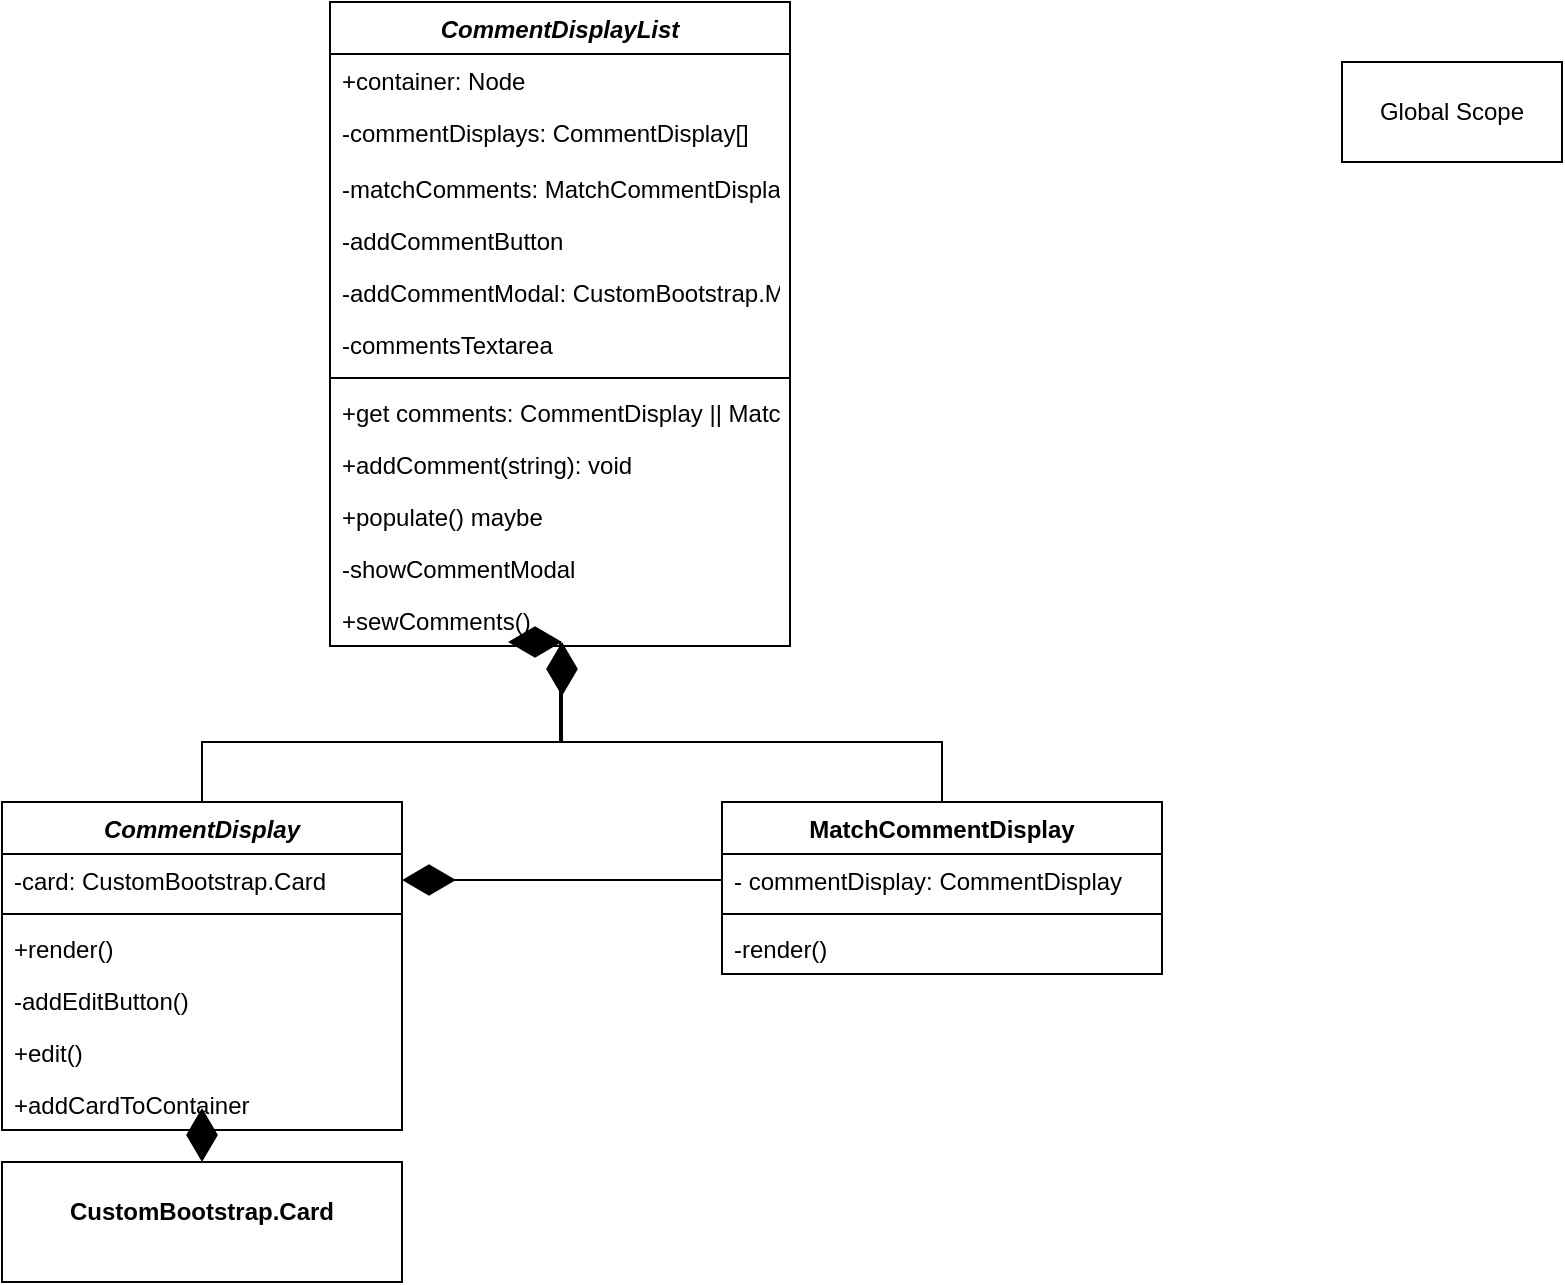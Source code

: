<mxfile version="21.0.6" type="github">
  <diagram id="C5RBs43oDa-KdzZeNtuy" name="Page-1">
    <mxGraphModel dx="1706" dy="880" grid="1" gridSize="10" guides="1" tooltips="1" connect="1" arrows="1" fold="1" page="1" pageScale="1" pageWidth="827" pageHeight="1169" math="0" shadow="0">
      <root>
        <mxCell id="WIyWlLk6GJQsqaUBKTNV-0" />
        <mxCell id="WIyWlLk6GJQsqaUBKTNV-1" parent="WIyWlLk6GJQsqaUBKTNV-0" />
        <mxCell id="zkfFHV4jXpPFQw0GAbJ--0" value="CommentDisplayList" style="swimlane;fontStyle=3;align=center;verticalAlign=top;childLayout=stackLayout;horizontal=1;startSize=26;horizontalStack=0;resizeParent=1;resizeLast=0;collapsible=1;marginBottom=0;rounded=0;shadow=0;strokeWidth=1;" parent="WIyWlLk6GJQsqaUBKTNV-1" vertex="1">
          <mxGeometry x="184" y="70" width="230" height="322" as="geometry">
            <mxRectangle x="230" y="140" width="160" height="26" as="alternateBounds" />
          </mxGeometry>
        </mxCell>
        <mxCell id="zkfFHV4jXpPFQw0GAbJ--1" value="+container: Node" style="text;align=left;verticalAlign=top;spacingLeft=4;spacingRight=4;overflow=hidden;rotatable=0;points=[[0,0.5],[1,0.5]];portConstraint=eastwest;" parent="zkfFHV4jXpPFQw0GAbJ--0" vertex="1">
          <mxGeometry y="26" width="230" height="26" as="geometry" />
        </mxCell>
        <mxCell id="zkfFHV4jXpPFQw0GAbJ--2" value="-commentDisplays: CommentDisplay[]" style="text;align=left;verticalAlign=top;spacingLeft=4;spacingRight=4;overflow=hidden;rotatable=0;points=[[0,0.5],[1,0.5]];portConstraint=eastwest;rounded=0;shadow=0;html=0;" parent="zkfFHV4jXpPFQw0GAbJ--0" vertex="1">
          <mxGeometry y="52" width="230" height="28" as="geometry" />
        </mxCell>
        <mxCell id="zkfFHV4jXpPFQw0GAbJ--3" value="-matchComments: MatchCommentDisplay[]&#xa;" style="text;align=left;verticalAlign=top;spacingLeft=4;spacingRight=4;overflow=hidden;rotatable=0;points=[[0,0.5],[1,0.5]];portConstraint=eastwest;rounded=0;shadow=0;html=0;" parent="zkfFHV4jXpPFQw0GAbJ--0" vertex="1">
          <mxGeometry y="80" width="230" height="26" as="geometry" />
        </mxCell>
        <mxCell id="m0lXWFkgIAMk7_Un_a88-13" value="-addCommentButton" style="text;align=left;verticalAlign=top;spacingLeft=4;spacingRight=4;overflow=hidden;rotatable=0;points=[[0,0.5],[1,0.5]];portConstraint=eastwest;" vertex="1" parent="zkfFHV4jXpPFQw0GAbJ--0">
          <mxGeometry y="106" width="230" height="26" as="geometry" />
        </mxCell>
        <mxCell id="m0lXWFkgIAMk7_Un_a88-44" value="-addCommentModal: CustomBootstrap.Modal" style="text;align=left;verticalAlign=top;spacingLeft=4;spacingRight=4;overflow=hidden;rotatable=0;points=[[0,0.5],[1,0.5]];portConstraint=eastwest;" vertex="1" parent="zkfFHV4jXpPFQw0GAbJ--0">
          <mxGeometry y="132" width="230" height="26" as="geometry" />
        </mxCell>
        <mxCell id="m0lXWFkgIAMk7_Un_a88-45" value="-commentsTextarea" style="text;align=left;verticalAlign=top;spacingLeft=4;spacingRight=4;overflow=hidden;rotatable=0;points=[[0,0.5],[1,0.5]];portConstraint=eastwest;" vertex="1" parent="zkfFHV4jXpPFQw0GAbJ--0">
          <mxGeometry y="158" width="230" height="26" as="geometry" />
        </mxCell>
        <mxCell id="zkfFHV4jXpPFQw0GAbJ--4" value="" style="line;html=1;strokeWidth=1;align=left;verticalAlign=middle;spacingTop=-1;spacingLeft=3;spacingRight=3;rotatable=0;labelPosition=right;points=[];portConstraint=eastwest;" parent="zkfFHV4jXpPFQw0GAbJ--0" vertex="1">
          <mxGeometry y="184" width="230" height="8" as="geometry" />
        </mxCell>
        <mxCell id="m0lXWFkgIAMk7_Un_a88-22" value="+get comments: CommentDisplay || MatchCommentDisplay[]&#xa;" style="text;align=left;verticalAlign=top;spacingLeft=4;spacingRight=4;overflow=hidden;rotatable=0;points=[[0,0.5],[1,0.5]];portConstraint=eastwest;" vertex="1" parent="zkfFHV4jXpPFQw0GAbJ--0">
          <mxGeometry y="192" width="230" height="26" as="geometry" />
        </mxCell>
        <mxCell id="zkfFHV4jXpPFQw0GAbJ--5" value="+addComment(string): void" style="text;align=left;verticalAlign=top;spacingLeft=4;spacingRight=4;overflow=hidden;rotatable=0;points=[[0,0.5],[1,0.5]];portConstraint=eastwest;" parent="zkfFHV4jXpPFQw0GAbJ--0" vertex="1">
          <mxGeometry y="218" width="230" height="26" as="geometry" />
        </mxCell>
        <mxCell id="m0lXWFkgIAMk7_Un_a88-0" value="+populate() maybe" style="text;align=left;verticalAlign=top;spacingLeft=4;spacingRight=4;overflow=hidden;rotatable=0;points=[[0,0.5],[1,0.5]];portConstraint=eastwest;" vertex="1" parent="zkfFHV4jXpPFQw0GAbJ--0">
          <mxGeometry y="244" width="230" height="26" as="geometry" />
        </mxCell>
        <mxCell id="m0lXWFkgIAMk7_Un_a88-41" value="-showCommentModal" style="text;align=left;verticalAlign=top;spacingLeft=4;spacingRight=4;overflow=hidden;rotatable=0;points=[[0,0.5],[1,0.5]];portConstraint=eastwest;" vertex="1" parent="zkfFHV4jXpPFQw0GAbJ--0">
          <mxGeometry y="270" width="230" height="26" as="geometry" />
        </mxCell>
        <mxCell id="m0lXWFkgIAMk7_Un_a88-47" value="+sewComments()" style="text;align=left;verticalAlign=top;spacingLeft=4;spacingRight=4;overflow=hidden;rotatable=0;points=[[0,0.5],[1,0.5]];portConstraint=eastwest;" vertex="1" parent="zkfFHV4jXpPFQw0GAbJ--0">
          <mxGeometry y="296" width="230" height="26" as="geometry" />
        </mxCell>
        <mxCell id="m0lXWFkgIAMk7_Un_a88-2" value="CommentDisplay" style="swimlane;fontStyle=3;align=center;verticalAlign=top;childLayout=stackLayout;horizontal=1;startSize=26;horizontalStack=0;resizeParent=1;resizeLast=0;collapsible=1;marginBottom=0;rounded=0;shadow=0;strokeWidth=1;" vertex="1" parent="WIyWlLk6GJQsqaUBKTNV-1">
          <mxGeometry x="20" y="470" width="200" height="164" as="geometry">
            <mxRectangle x="230" y="140" width="160" height="26" as="alternateBounds" />
          </mxGeometry>
        </mxCell>
        <mxCell id="m0lXWFkgIAMk7_Un_a88-3" value="-card: CustomBootstrap.Card" style="text;align=left;verticalAlign=top;spacingLeft=4;spacingRight=4;overflow=hidden;rotatable=0;points=[[0,0.5],[1,0.5]];portConstraint=eastwest;" vertex="1" parent="m0lXWFkgIAMk7_Un_a88-2">
          <mxGeometry y="26" width="200" height="26" as="geometry" />
        </mxCell>
        <mxCell id="m0lXWFkgIAMk7_Un_a88-6" value="" style="line;html=1;strokeWidth=1;align=left;verticalAlign=middle;spacingTop=-1;spacingLeft=3;spacingRight=3;rotatable=0;labelPosition=right;points=[];portConstraint=eastwest;" vertex="1" parent="m0lXWFkgIAMk7_Un_a88-2">
          <mxGeometry y="52" width="200" height="8" as="geometry" />
        </mxCell>
        <mxCell id="m0lXWFkgIAMk7_Un_a88-24" value="+render()&#xa;" style="text;align=left;verticalAlign=top;spacingLeft=4;spacingRight=4;overflow=hidden;rotatable=0;points=[[0,0.5],[1,0.5]];portConstraint=eastwest;" vertex="1" parent="m0lXWFkgIAMk7_Un_a88-2">
          <mxGeometry y="60" width="200" height="26" as="geometry" />
        </mxCell>
        <mxCell id="m0lXWFkgIAMk7_Un_a88-26" value="-addEditButton()" style="text;align=left;verticalAlign=top;spacingLeft=4;spacingRight=4;overflow=hidden;rotatable=0;points=[[0,0.5],[1,0.5]];portConstraint=eastwest;" vertex="1" parent="m0lXWFkgIAMk7_Un_a88-2">
          <mxGeometry y="86" width="200" height="26" as="geometry" />
        </mxCell>
        <mxCell id="m0lXWFkgIAMk7_Un_a88-40" value="+edit()" style="text;align=left;verticalAlign=top;spacingLeft=4;spacingRight=4;overflow=hidden;rotatable=0;points=[[0,0.5],[1,0.5]];portConstraint=eastwest;" vertex="1" parent="m0lXWFkgIAMk7_Un_a88-2">
          <mxGeometry y="112" width="200" height="26" as="geometry" />
        </mxCell>
        <mxCell id="m0lXWFkgIAMk7_Un_a88-27" value="+addCardToContainer" style="text;align=left;verticalAlign=top;spacingLeft=4;spacingRight=4;overflow=hidden;rotatable=0;points=[[0,0.5],[1,0.5]];portConstraint=eastwest;" vertex="1" parent="m0lXWFkgIAMk7_Un_a88-2">
          <mxGeometry y="138" width="200" height="26" as="geometry" />
        </mxCell>
        <mxCell id="m0lXWFkgIAMk7_Un_a88-15" value="" style="endArrow=diamondThin;endFill=1;endSize=24;html=1;rounded=0;edgeStyle=orthogonalEdgeStyle;exitX=0.5;exitY=0;exitDx=0;exitDy=0;" edge="1" parent="WIyWlLk6GJQsqaUBKTNV-1" source="m0lXWFkgIAMk7_Un_a88-16">
          <mxGeometry width="160" relative="1" as="geometry">
            <mxPoint x="460" y="440" as="sourcePoint" />
            <mxPoint x="300" y="390" as="targetPoint" />
            <Array as="points">
              <mxPoint x="490" y="440" />
              <mxPoint x="299" y="440" />
            </Array>
          </mxGeometry>
        </mxCell>
        <mxCell id="m0lXWFkgIAMk7_Un_a88-16" value="MatchCommentDisplay" style="swimlane;fontStyle=1;align=center;verticalAlign=top;childLayout=stackLayout;horizontal=1;startSize=26;horizontalStack=0;resizeParent=1;resizeParentMax=0;resizeLast=0;collapsible=1;marginBottom=0;whiteSpace=wrap;html=1;" vertex="1" parent="WIyWlLk6GJQsqaUBKTNV-1">
          <mxGeometry x="380" y="470" width="220" height="86" as="geometry" />
        </mxCell>
        <mxCell id="m0lXWFkgIAMk7_Un_a88-17" value="- commentDisplay: CommentDisplay" style="text;strokeColor=none;fillColor=none;align=left;verticalAlign=top;spacingLeft=4;spacingRight=4;overflow=hidden;rotatable=0;points=[[0,0.5],[1,0.5]];portConstraint=eastwest;whiteSpace=wrap;html=1;" vertex="1" parent="m0lXWFkgIAMk7_Un_a88-16">
          <mxGeometry y="26" width="220" height="26" as="geometry" />
        </mxCell>
        <mxCell id="m0lXWFkgIAMk7_Un_a88-18" value="" style="line;strokeWidth=1;fillColor=none;align=left;verticalAlign=middle;spacingTop=-1;spacingLeft=3;spacingRight=3;rotatable=0;labelPosition=right;points=[];portConstraint=eastwest;strokeColor=inherit;" vertex="1" parent="m0lXWFkgIAMk7_Un_a88-16">
          <mxGeometry y="52" width="220" height="8" as="geometry" />
        </mxCell>
        <mxCell id="m0lXWFkgIAMk7_Un_a88-25" value="-render()&#xa;" style="text;align=left;verticalAlign=top;spacingLeft=4;spacingRight=4;overflow=hidden;rotatable=0;points=[[0,0.5],[1,0.5]];portConstraint=eastwest;" vertex="1" parent="m0lXWFkgIAMk7_Un_a88-16">
          <mxGeometry y="60" width="220" height="26" as="geometry" />
        </mxCell>
        <mxCell id="m0lXWFkgIAMk7_Un_a88-23" value="" style="endArrow=diamondThin;endFill=1;endSize=24;html=1;rounded=0;entryX=1;entryY=0.5;entryDx=0;entryDy=0;exitX=0;exitY=0.5;exitDx=0;exitDy=0;" edge="1" parent="WIyWlLk6GJQsqaUBKTNV-1" source="m0lXWFkgIAMk7_Un_a88-17" target="m0lXWFkgIAMk7_Un_a88-3">
          <mxGeometry width="160" relative="1" as="geometry">
            <mxPoint x="230" y="610" as="sourcePoint" />
            <mxPoint x="390" y="610" as="targetPoint" />
          </mxGeometry>
        </mxCell>
        <mxCell id="m0lXWFkgIAMk7_Un_a88-36" value="&lt;p style=&quot;margin:0px;margin-top:4px;text-align:center;&quot;&gt;&lt;br&gt;&lt;b&gt;CustomBootstrap.Card&lt;/b&gt;&lt;/p&gt;" style="verticalAlign=top;align=left;overflow=fill;fontSize=12;fontFamily=Helvetica;html=1;whiteSpace=wrap;" vertex="1" parent="WIyWlLk6GJQsqaUBKTNV-1">
          <mxGeometry x="20" y="650" width="200" height="60" as="geometry" />
        </mxCell>
        <mxCell id="m0lXWFkgIAMk7_Un_a88-37" value="" style="endArrow=diamondThin;endFill=1;endSize=24;html=1;rounded=0;exitX=0.5;exitY=1.077;exitDx=0;exitDy=0;exitPerimeter=0;entryX=0.5;entryY=0;entryDx=0;entryDy=0;" edge="1" parent="WIyWlLk6GJQsqaUBKTNV-1" source="m0lXWFkgIAMk7_Un_a88-27" target="m0lXWFkgIAMk7_Un_a88-36">
          <mxGeometry width="160" relative="1" as="geometry">
            <mxPoint x="130" y="630" as="sourcePoint" />
            <mxPoint x="290" y="630" as="targetPoint" />
          </mxGeometry>
        </mxCell>
        <mxCell id="m0lXWFkgIAMk7_Un_a88-39" value="" style="endArrow=diamondThin;endFill=1;endSize=24;html=1;rounded=0;edgeStyle=orthogonalEdgeStyle;exitX=0.5;exitY=0;exitDx=0;exitDy=0;" edge="1" parent="WIyWlLk6GJQsqaUBKTNV-1" source="m0lXWFkgIAMk7_Un_a88-2">
          <mxGeometry width="160" relative="1" as="geometry">
            <mxPoint x="375" y="476" as="sourcePoint" />
            <mxPoint x="300" y="390" as="targetPoint" />
            <Array as="points">
              <mxPoint x="120" y="440" />
              <mxPoint x="300" y="440" />
            </Array>
          </mxGeometry>
        </mxCell>
        <mxCell id="m0lXWFkgIAMk7_Un_a88-46" value="Global Scope" style="html=1;whiteSpace=wrap;" vertex="1" parent="WIyWlLk6GJQsqaUBKTNV-1">
          <mxGeometry x="690" y="100" width="110" height="50" as="geometry" />
        </mxCell>
      </root>
    </mxGraphModel>
  </diagram>
</mxfile>
